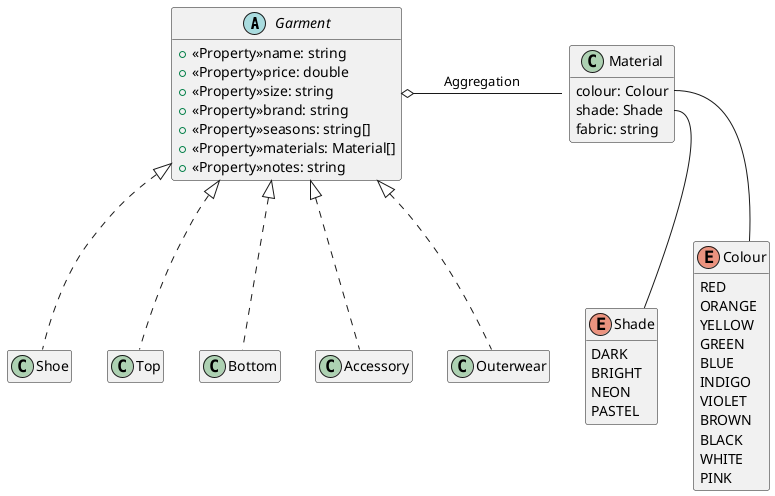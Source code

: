 @startuml GarmentModel
    hide empty members

    abstract Garment{
        + <<Property>>name: string
        + <<Property>>price: double
        + <<Property>>size: string
        + <<Property>>brand: string
        + <<Property>>seasons: string[]
        + <<Property>>materials: Material[]
        + <<Property>>notes: string
    }

    class Material{
        colour: Colour
        shade: Shade
        fabric: string
    }

    enum Shade{
        DARK
        BRIGHT
        NEON
        PASTEL
    }

    enum Colour{
        RED
        ORANGE
        YELLOW
        GREEN
        BLUE
        INDIGO
        VIOLET
        BROWN
        BLACK
        WHITE
        PINK
    }
    

    Garment o-right- Material: Aggregation
    Material::Shade -- Shade
    Material::Colour -- Colour

    class Shoe implements Garment
    class Top implements Garment
    class Bottom implements Garment
    class Accessory implements Garment
    class Outerwear implements Garment

@enduml